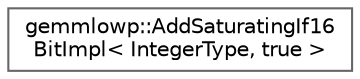 digraph "Graphical Class Hierarchy"
{
 // LATEX_PDF_SIZE
  bgcolor="transparent";
  edge [fontname=Helvetica,fontsize=10,labelfontname=Helvetica,labelfontsize=10];
  node [fontname=Helvetica,fontsize=10,shape=box,height=0.2,width=0.4];
  rankdir="LR";
  Node0 [id="Node000000",label="gemmlowp::AddSaturatingIf16\lBitImpl\< IntegerType, true \>",height=0.2,width=0.4,color="grey40", fillcolor="white", style="filled",URL="$structgemmlowp_1_1_add_saturating_if16_bit_impl_3_01_integer_type_00_01true_01_4.html",tooltip=" "];
}
